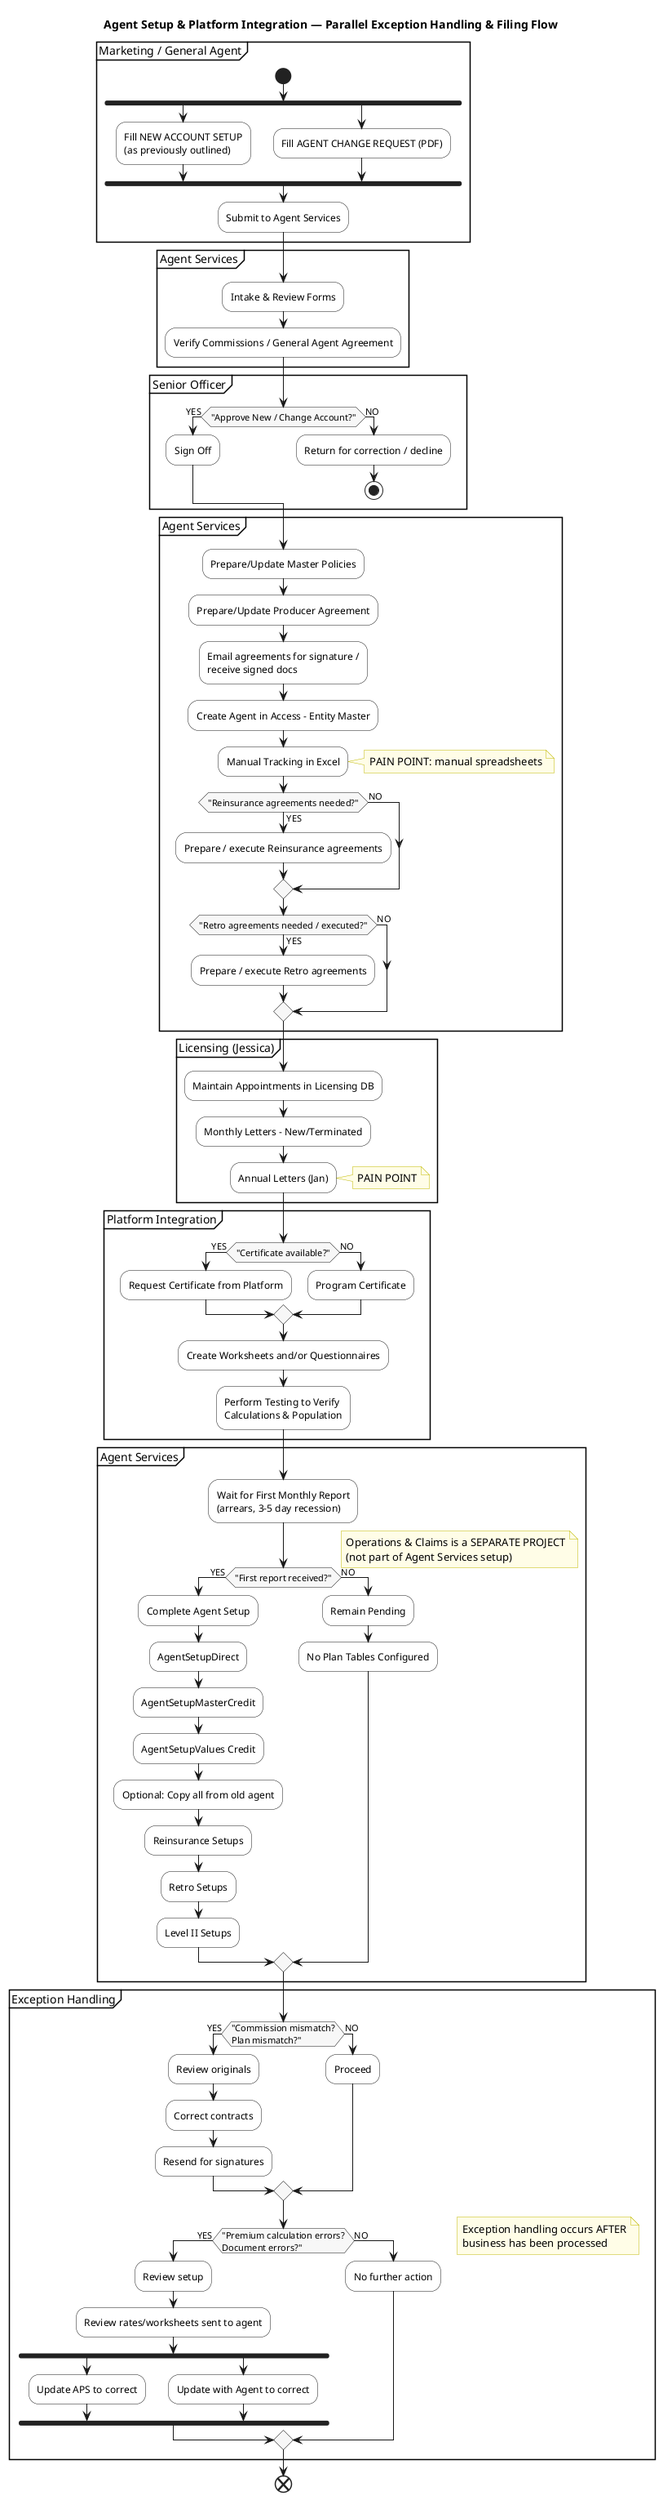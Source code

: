 @startuml
title Agent Setup & Platform Integration — Parallel Exception Handling & Filing Flow

skinparam activity {
  BackgroundColor White
  BarColor #222
  StartColor #222
  EndColor #222
  DiamondBackgroundColor #f7f7f7
}
skinparam note {
  BackgroundColor #fffde7
  BorderColor #c0b800
}

partition "Marketing / General Agent" {
  start
  fork
    :Fill NEW ACCOUNT SETUP\n(as previously outlined);
  fork again
    :Fill AGENT CHANGE REQUEST (PDF);
  end fork
  :Submit to Agent Services;
}

partition "Agent Services" {
  :Intake & Review Forms;
  :Verify Commissions / General Agent Agreement;
}

partition "Senior Officer" {
  if ("Approve New / Change Account?") then (YES)
    :Sign Off;
  else (NO)
    :Return for correction / decline;
    stop
  endif
}

partition "Agent Services" {
  :Prepare/Update Master Policies;
  :Prepare/Update Producer Agreement;
  :Email agreements for signature /\nreceive signed docs;
  :Create Agent in Access – Entity Master;
  :Manual Tracking in Excel;
  note right
    PAIN POINT: manual spreadsheets
  end note

  if ("Reinsurance agreements needed?") then (YES)
    :Prepare / execute Reinsurance agreements;
  else (NO)
  endif

  if ("Retro agreements needed / executed?") then (YES)
    :Prepare / execute Retro agreements;
  else (NO)
  endif
}

partition "Licensing (Jessica)" {
  :Maintain Appointments in Licensing DB;
  :Monthly Letters – New/Terminated;
  :Annual Letters (Jan);
  note right
    PAIN POINT
  end note
}

partition "Platform Integration" {
  if ("Certificate available?") then (YES)
    :Request Certificate from Platform;
  else (NO)
    :Program Certificate;
  endif

  :Create Worksheets and/or Questionnaires;
  :Perform Testing to Verify\nCalculations & Population;
}

partition "Agent Services" {
  :Wait for First Monthly Report\n(arrears, 3–5 day recession);
  if ("First report received?") then (YES)
    :Complete Agent Setup;
    :AgentSetupDirect;
    :AgentSetupMasterCredit;
    :AgentSetupValues Credit;
    :Optional: Copy all from old agent;
    :Reinsurance Setups;
    :Retro Setups;
    :Level II Setups;
  else (NO)
    :Remain Pending;
    :No Plan Tables Configured;
  endif
}

note right
  Operations & Claims is a SEPARATE PROJECT
  (not part of Agent Services setup)
end note

' -------------------- EXCEPTION HANDLING (AFTER BUSINESS PROCESSING) --------------------
partition "Exception Handling" {
  note right
    Exception handling occurs AFTER
    business has been processed
  end note
  
  if ("Commission mismatch?\nPlan mismatch?") then (YES)
    :Review originals;
    :Correct contracts;
    :Resend for signatures;
  else (NO)
    :Proceed;
  endif

  if ("Premium calculation errors?\nDocument errors?") then (YES)
    :Review setup;
    :Review rates/worksheets sent to agent;
    fork
      :Update APS to correct;
    fork again
      :Update with Agent to correct;
    end fork
  else (NO)
    :No further action;
  endif
}

end
@enduml
